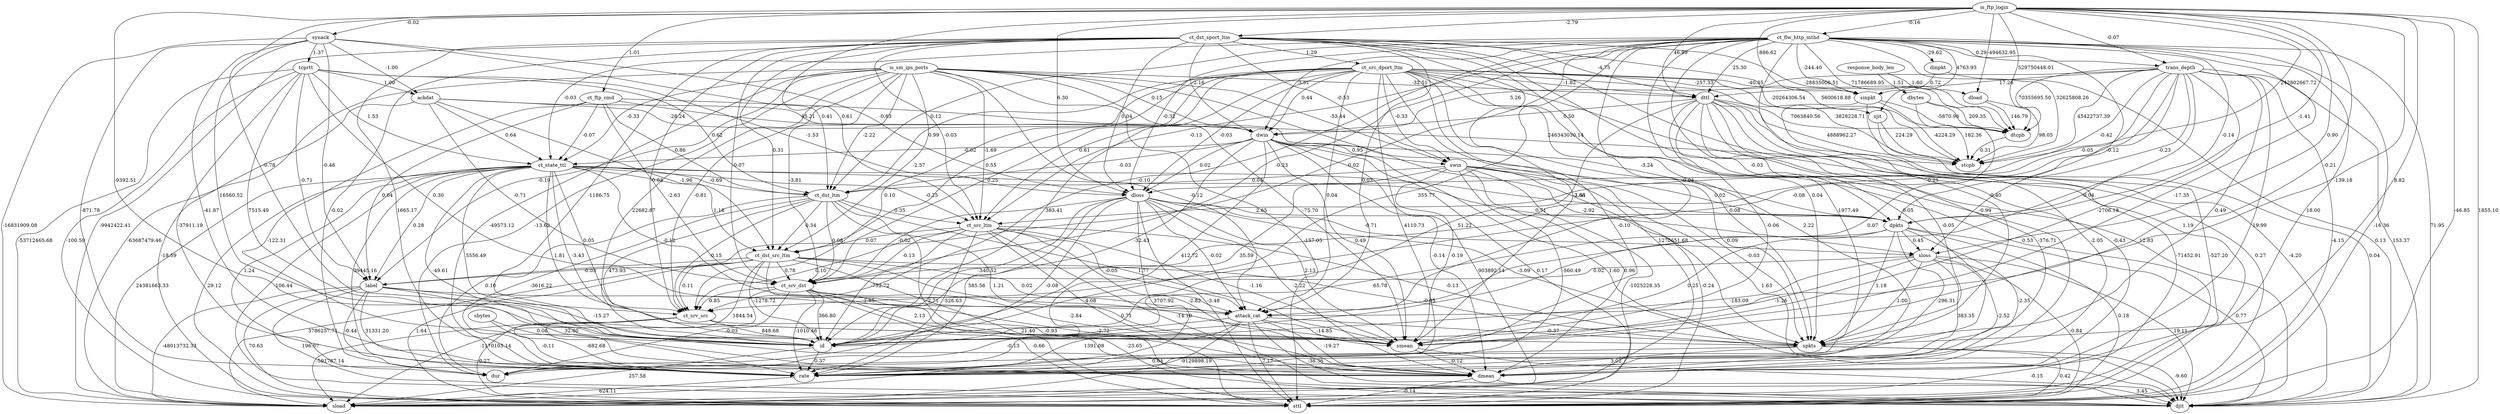 digraph {
	id
	dur
	spkts
	dpkts
	sbytes
	dbytes
	rate
	sttl
	dttl
	sload
	dload
	sloss
	dloss
	sinpkt
	dinpkt
	sjit
	djit
	swin
	stcpb
	dtcpb
	dwin
	tcprtt
	synack
	ackdat
	smean
	dmean
	trans_depth
	response_body_len
	ct_srv_src
	ct_state_ttl
	ct_dst_ltm
	ct_src_dport_ltm
	ct_dst_sport_ltm
	ct_dst_src_ltm
	is_ftp_login
	ct_ftp_cmd
	ct_flw_http_mthd
	ct_src_ltm
	ct_srv_dst
	is_sm_ips_ports
	label
	attack_cat
	dpkts -> id [label=65.78]
	sbytes -> id [label=0.06]
	dbytes -> id [label=0.07]
	dttl -> id [label=51.22]
	sloss -> id [label=-183.09]
	dloss -> id [label=-340.52]
	swin -> id [label=35.59]
	dwin -> id [label=-32.43]
	tcprtt -> id [label=7515.49]
	synack -> id [label=16560.52]
	trans_depth -> id [label=-2706.18]
	ct_srv_src -> id [label=848.68]
	ct_state_ttl -> id [label=5556.49]
	ct_dst_ltm -> id [label=473.93]
	ct_src_dport_ltm -> id [label=383.41]
	ct_dst_sport_ltm -> id [label=-1186.75]
	ct_dst_src_ltm -> id [label=-1278.72]
	is_ftp_login -> id [label=-9392.51]
	ct_flw_http_mthd -> id [label=355.77]
	ct_src_ltm -> id [label=-752.72]
	ct_srv_dst -> id [label=366.80]
	is_sm_ips_ports -> id [label=22682.87]
	spkts -> dur [label=0.04]
	dloss -> dur [label=-0.08]
	ct_state_ttl -> dur [label=1.24]
	ct_dst_ltm -> dur [label=0.10]
	ct_src_dport_ltm -> dur [label=-0.10]
	ct_dst_sport_ltm -> dur [label=-0.02]
	ct_flw_http_mthd -> dur [label=0.05]
	ct_srv_dst -> dur [label=-0.03]
	is_sm_ips_ports -> dur [label=-13.62]
	label -> dur [label=-0.44]
	attack_cat -> dur [label=-0.13]
	dpkts -> spkts [label=1.18]
	dttl -> spkts [label=-0.05]
	sloss -> spkts [label=1.00]
	dloss -> spkts [label=-3.09]
	swin -> spkts [label=-0.03]
	dwin -> spkts [label=0.09]
	trans_depth -> spkts [label=-0.49]
	ct_state_ttl -> spkts [label=1.81]
	ct_src_dport_ltm -> spkts [label=0.08]
	ct_dst_sport_ltm -> spkts [label=0.04]
	ct_dst_src_ltm -> spkts [label=-0.05]
	is_ftp_login -> spkts [label=8.82]
	ct_flw_http_mthd -> spkts [label=-0.40]
	ct_src_ltm -> spkts [label=-0.13]
	is_sm_ips_ports -> spkts [label=-2.92]
	attack_cat -> spkts [label=-0.37]
	dttl -> dpkts [label=-0.03]
	dloss -> dpkts [label=2.65]
	swin -> dpkts [label=0.02]
	ackdat -> dpkts [label=-3.24]
	trans_depth -> dpkts [label=-0.23]
	ct_state_ttl -> dpkts [label=-1.51]
	is_ftp_login -> dpkts [label=-1.41]
	ct_flw_http_mthd -> dpkts [label=-0.14]
	response_body_len -> dbytes [label=1.51]
	id -> rate [label=0.37]
	dpkts -> rate [label=-296.31]
	sbytes -> rate [label=-0.11]
	dttl -> rate [label=-376.71]
	sloss -> rate [label=383.35]
	dloss -> rate [label=585.56]
	sinpkt -> rate [label=-2.05]
	swin -> rate [label=-560.49]
	dwin -> rate [label=412.72]
	tcprtt -> rate [label=-37911.19]
	synack -> rate [label=-871.78]
	ct_srv_src -> rate [label=-682.68]
	ct_state_ttl -> rate [label=39445.16]
	ct_dst_ltm -> rate [label=-3616.22]
	ct_src_dport_ltm -> rate [label=4110.73]
	ct_dst_sport_ltm -> rate [label=1665.17]
	ct_dst_src_ltm -> rate [label=1844.54]
	ct_flw_http_mthd -> rate [label=1977.49]
	ct_src_ltm -> rate [label=-526.63]
	ct_srv_dst -> rate [label=-1010.46]
	is_sm_ips_ports -> rate [label=-49573.12]
	label -> rate [label=31331.20]
	attack_cat -> rate [label=1391.08]
	spkts -> sttl [label=0.42]
	dpkts -> sttl [label=0.18]
	dttl -> sttl [label=0.27]
	sloss -> sttl [label=-0.84]
	dloss -> sttl [label=-3.48]
	swin -> sttl [label=-0.24]
	dwin -> sttl [label=0.17]
	tcprtt -> sttl [label=-100.59]
	ackdat -> sttl [label=-18.59]
	dmean -> sttl [label=-0.14]
	trans_depth -> sttl [label=-4.15]
	ct_srv_src -> sttl [label=0.27]
	ct_state_ttl -> sttl [label=29.12]
	ct_dst_ltm -> sttl [label=-2.71]
	ct_src_dport_ltm -> sttl [label=0.53]
	ct_dst_sport_ltm -> sttl [label=1.19]
	ct_dst_src_ltm -> sttl [label=1.64]
	is_ftp_login -> sttl [label=-46.85]
	ct_flw_http_mthd -> sttl [label=-16.36]
	ct_src_ltm -> sttl [label=0.71]
	ct_srv_dst -> sttl [label=-0.66]
	is_sm_ips_ports -> sttl [label=-157.05]
	label -> sttl [label=70.63]
	attack_cat -> sttl [label=7.17]
	trans_depth -> dttl [label=17.26]
	ct_src_dport_ltm -> dttl [label=-1.82]
	ct_dst_sport_ltm -> dttl [label=-4.75]
	is_ftp_login -> dttl [label=46.99]
	ct_flw_http_mthd -> dttl [label=25.30]
	is_sm_ips_ports -> dttl [label=-32.51]
	id -> sload [label=257.58]
	rate -> sload [label=624.11]
	dttl -> sload [label=-71452.91]
	dloss -> sload [label=3707.92]
	sinpkt -> sload [label=-527.20]
	swin -> sload [label=-1025228.35]
	dwin -> sload [label=903892.14]
	tcprtt -> sload [label=-53712465.68]
	synack -> sload [label=-16831909.08]
	ct_srv_src -> sload [label=-591787.14]
	ct_state_ttl -> sload [label=24381663.33]
	ct_src_dport_ltm -> sload [label=1270651.68]
	ct_dst_sport_ltm -> sload [label=-9942422.41]
	ct_dst_src_ltm -> sload [label=3786257.71]
	ct_srv_dst -> sload [label=-1170103.14]
	is_sm_ips_ports -> sload [label=-63687479.46]
	label -> sload [label=-48013732.33]
	attack_cat -> sload [label=-9129898.19]
	response_body_len -> dload [label=1.60]
	is_ftp_login -> dload [label=-494632.95]
	dpkts -> sloss [label=0.45]
	dloss -> sloss [label=-0.71]
	ct_state_ttl -> sloss [label=0.71]
	is_ftp_login -> sloss [label=0.90]
	ct_flw_http_mthd -> sloss [label=-0.12]
	dwin -> dloss [label=0.02]
	tcprtt -> dloss [label=-1.53]
	synack -> dloss [label=-0.63]
	trans_depth -> dloss [label=-0.42]
	ct_src_dport_ltm -> dloss [label=-0.03]
	ct_dst_sport_ltm -> dloss [label=0.04]
	is_ftp_login -> dloss [label=6.30]
	ct_flw_http_mthd -> dloss [label=-0.32]
	dinpkt -> sinpkt [label=0.72]
	ct_src_dport_ltm -> sinpkt [label=-40.35]
	is_ftp_login -> sinpkt [label=-886.62]
	ct_flw_http_mthd -> sinpkt [label=-244.40]
	ct_flw_http_mthd -> dinpkt [label=-29.62]
	ct_src_dport_ltm -> sjit [label=-257.33]
	ct_flw_http_mthd -> sjit [label=4763.93]
	spkts -> djit [label=-9.60]
	dpkts -> djit [label=0.77]
	dttl -> djit [label=-4.20]
	sloss -> djit [label=19.11]
	dinpkt -> djit [label=0.13]
	sjit -> djit [label=0.04]
	swin -> djit [label=1.63]
	dwin -> djit [label=1.60]
	smean -> djit [label=-0.15]
	dmean -> djit [label=3.45]
	trans_depth -> djit [label=153.37]
	ct_state_ttl -> djit [label=-106.44]
	ct_src_dport_ltm -> djit [label=12.83]
	ct_dst_src_ltm -> djit [label=21.40]
	is_ftp_login -> djit [label=1855.10]
	ct_flw_http_mthd -> djit [label=71.95]
	ct_src_ltm -> djit [label=-14.10]
	ct_srv_dst -> djit [label=-23.65]
	label -> djit [label=196.07]
	attack_cat -> djit [label=-38.36]
	dwin -> swin [label=0.95]
	ct_src_dport_ltm -> swin [label=-0.33]
	ct_dst_sport_ltm -> swin [label=-0.53]
	is_sm_ips_ports -> swin [label=-53.44]
	dbytes -> stcpb [label=182.36]
	dttl -> stcpb [label=4888962.27]
	dload -> stcpb [label=98.05]
	sinpkt -> stcpb [label=-4224.29]
	sjit -> stcpb [label=224.29]
	dtcpb -> stcpb [label=0.31]
	trans_depth -> stcpb [label=45422737.39]
	ct_src_dport_ltm -> stcpb [label=3828228.71]
	ct_dst_sport_ltm -> stcpb [label=-20264306.54]
	is_ftp_login -> stcpb [label=242802667.72]
	ct_ftp_cmd -> stcpb [label=246343030.14]
	ct_flw_http_mthd -> stcpb [label=32625808.26]
	dbytes -> dtcpb [label=209.35]
	dttl -> dtcpb [label=7063840.56]
	dload -> dtcpb [label=146.79]
	sinpkt -> dtcpb [label=-5870.96]
	trans_depth -> dtcpb [label=70355695.50]
	ct_src_dport_ltm -> dtcpb [label=5600618.88]
	ct_dst_sport_ltm -> dtcpb [label=-28835006.51]
	is_ftp_login -> dtcpb [label=529750448.01]
	ct_flw_http_mthd -> dtcpb [label=71786689.95]
	dttl -> dwin [label=0.50]
	ackdat -> dwin [label=-28.24]
	trans_depth -> dwin [label=5.26]
	ct_src_dport_ltm -> dwin [label=0.44]
	ct_dst_sport_ltm -> dwin [label=-2.16]
	ct_ftp_cmd -> dwin [label=45.21]
	ct_flw_http_mthd -> dwin [label=3.51]
	is_sm_ips_ports -> dwin [label=0.15]
	synack -> tcprtt [label=1.37]
	is_ftp_login -> synack [label=-0.02]
	tcprtt -> ackdat [label=1.00]
	synack -> ackdat [label=-1.00]
	dpkts -> smean [label=0.25]
	dttl -> smean [label=-0.06]
	sloss -> smean [label=-1.26]
	dloss -> smean [label=2.13]
	swin -> smean [label=-0.19]
	dwin -> smean [label=0.49]
	ct_srv_src -> smean [label=-0.93]
	ct_state_ttl -> smean [label=-3.43]
	ct_dst_ltm -> smean [label=1.77]
	ct_dst_sport_ltm -> smean [label=-2.68]
	ct_dst_src_ltm -> smean [label=4.08]
	is_ftp_login -> smean [label=-139.18]
	ct_flw_http_mthd -> smean [label=-17.35]
	ct_src_ltm -> smean [label=-1.16]
	ct_srv_dst -> smean [label=-2.84]
	is_sm_ips_ports -> smean [label=-75.70]
	label -> smean [label=-15.27]
	attack_cat -> smean [label=-14.85]
	spkts -> dmean [label=3.02]
	dpkts -> dmean [label=-2.35]
	dttl -> dmean [label=-0.43]
	sloss -> dmean [label=-2.52]
	dloss -> dmean [label=-2.22]
	swin -> dmean [label=0.96]
	dwin -> dmean [label=-0.14]
	synack -> dmean [label=-41.87]
	smean -> dmean [label=-0.12]
	trans_depth -> dmean [label=19.99]
	ct_state_ttl -> dmean [label=-49.61]
	ct_dst_ltm -> dmean [label=1.21]
	ct_src_dport_ltm -> dmean [label=2.22]
	ct_dst_sport_ltm -> dmean [label=-0.99]
	ct_dst_src_ltm -> dmean [label=2.13]
	ct_ftp_cmd -> dmean [label=-122.31]
	ct_flw_http_mthd -> dmean [label=18.00]
	ct_src_ltm -> dmean [label=-2.82]
	ct_srv_dst -> dmean [label=-2.72]
	label -> dmean [label=32.60]
	attack_cat -> dmean [label=-19.27]
	is_ftp_login -> trans_depth [label=-0.07]
	ct_flw_http_mthd -> trans_depth [label=0.29]
	trans_depth -> ct_srv_src [label=-0.08]
	ct_state_ttl -> ct_srv_src [label=0.05]
	ct_dst_ltm -> ct_srv_src [label=-0.15]
	ct_src_dport_ltm -> ct_srv_src [label=0.10]
	ct_dst_sport_ltm -> ct_srv_src [label=-0.03]
	ct_dst_src_ltm -> ct_srv_src [label=0.11]
	is_ftp_login -> ct_srv_src [label=-0.78]
	ct_flw_http_mthd -> ct_srv_src [label=-0.10]
	ct_src_ltm -> ct_srv_src [label=0.10]
	ct_srv_dst -> ct_srv_src [label=0.85]
	is_sm_ips_ports -> ct_srv_src [label=-0.81]
	dwin -> ct_state_ttl [label=-0.02]
	tcprtt -> ct_state_ttl [label=1.53]
	ackdat -> ct_state_ttl [label=0.64]
	ct_ftp_cmd -> ct_state_ttl [label=-0.07]
	ct_flw_http_mthd -> ct_state_ttl [label=-0.03]
	is_sm_ips_ports -> ct_state_ttl [label=-0.33]
	swin -> ct_dst_ltm [label=0.04]
	dwin -> ct_dst_ltm [label=-0.03]
	tcprtt -> ct_dst_ltm [label=0.62]
	synack -> ct_dst_ltm [label=0.41]
	ct_state_ttl -> ct_dst_ltm [label=-0.69]
	ct_src_dport_ltm -> ct_dst_ltm [label=0.99]
	ct_ftp_cmd -> ct_dst_ltm [label=0.86]
	ct_flw_http_mthd -> ct_dst_ltm [label=0.12]
	is_sm_ips_ports -> ct_dst_ltm [label=-2.22]
	ct_dst_sport_ltm -> ct_src_dport_ltm [label=1.29]
	is_ftp_login -> ct_dst_sport_ltm [label=-2.79]
	ackdat -> ct_dst_src_ltm [label=-1.96]
	ct_state_ttl -> ct_dst_src_ltm [label=1.18]
	ct_dst_ltm -> ct_dst_src_ltm [label=0.34]
	ct_src_dport_ltm -> ct_dst_src_ltm [label=0.55]
	ct_dst_sport_ltm -> ct_dst_src_ltm [label=0.31]
	ct_src_ltm -> ct_dst_src_ltm [label=0.07]
	is_sm_ips_ports -> ct_dst_src_ltm [label=-2.57]
	is_ftp_login -> ct_ftp_cmd [label=1.01]
	is_ftp_login -> ct_flw_http_mthd [label=-0.16]
	trans_depth -> ct_src_ltm [label=-0.05]
	ct_state_ttl -> ct_src_ltm [label=-0.25]
	ct_dst_ltm -> ct_src_ltm [label=0.35]
	ct_src_dport_ltm -> ct_src_ltm [label=0.61]
	ct_dst_sport_ltm -> ct_src_ltm [label=-0.03]
	is_ftp_login -> ct_src_ltm [label=0.61]
	ct_flw_http_mthd -> ct_src_ltm [label=-0.13]
	is_sm_ips_ports -> ct_src_ltm [label=-1.69]
	sloss -> ct_srv_dst [label=0.02]
	dloss -> ct_srv_dst [label=-0.02]
	ackdat -> ct_srv_dst [label=-0.71]
	trans_depth -> ct_srv_dst [label=-0.25]
	ct_dst_ltm -> ct_srv_dst [label=0.08]
	ct_src_dport_ltm -> ct_srv_dst [label=0.25]
	ct_dst_sport_ltm -> ct_srv_dst [label=-0.07]
	ct_dst_src_ltm -> ct_srv_dst [label=0.78]
	ct_ftp_cmd -> ct_srv_dst [label=-2.63]
	ct_flw_http_mthd -> ct_srv_dst [label=-0.23]
	ct_src_ltm -> ct_srv_dst [label=-0.13]
	is_sm_ips_ports -> ct_srv_dst [label=-3.81]
	tcprtt -> label [label=-0.71]
	synack -> label [label=-0.46]
	ct_state_ttl -> label [label=0.28]
	ct_dst_src_ltm -> label [label=-0.03]
	ct_ftp_cmd -> label [label=0.04]
	ct_flw_http_mthd -> label [label=-0.02]
	is_sm_ips_ports -> label [label=-0.19]
	dloss -> attack_cat [label=-0.02]
	tcprtt -> attack_cat [label=0.30]
	trans_depth -> attack_cat [label=-0.04]
	ct_state_ttl -> attack_cat [label=-0.12]
	ct_src_dport_ltm -> attack_cat [label=0.04]
	ct_dst_sport_ltm -> attack_cat [label=0.03]
	ct_dst_src_ltm -> attack_cat [label=0.02]
	is_ftp_login -> attack_cat [label=-0.21]
	ct_flw_http_mthd -> attack_cat [label=-0.04]
	ct_src_ltm -> attack_cat [label=-0.05]
	is_sm_ips_ports -> attack_cat [label=-0.12]
	label -> attack_cat [label=-1.85]
	{
		rank=same
	}
}
